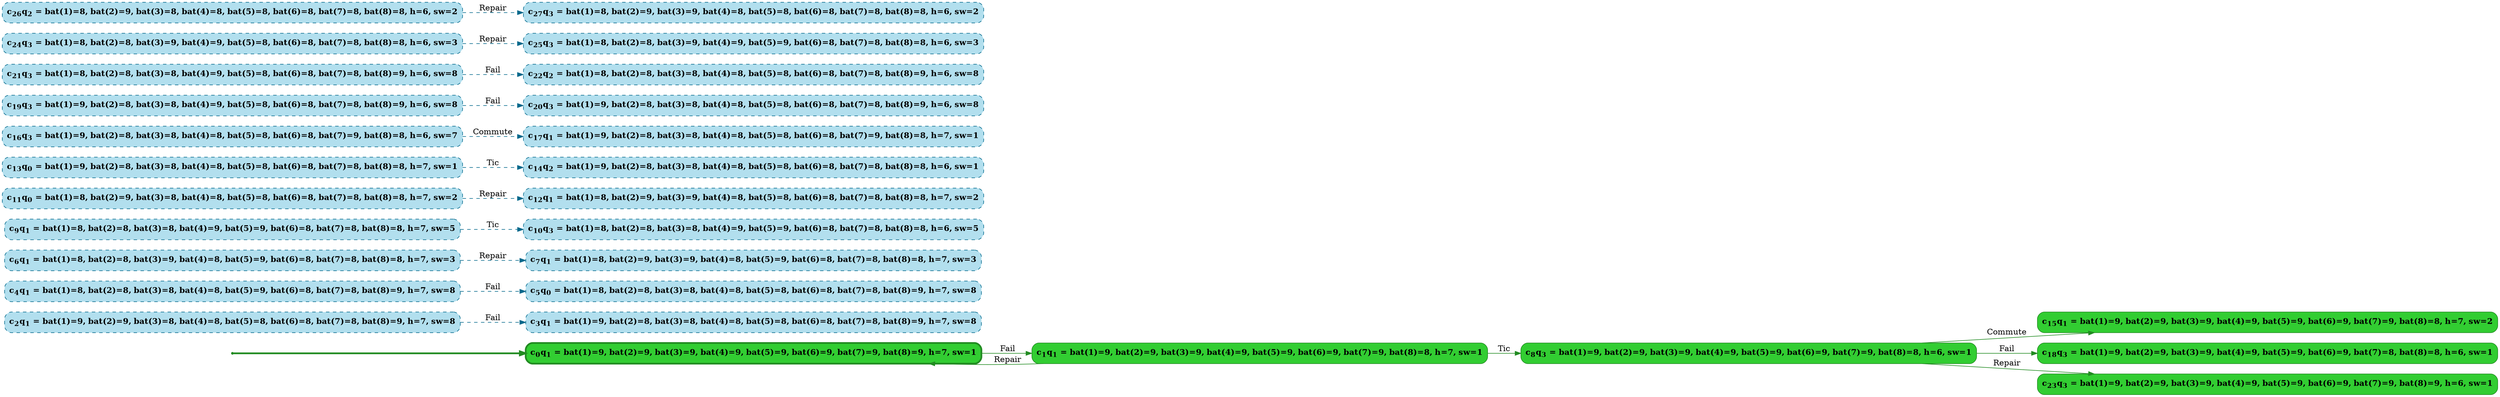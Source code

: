 digraph g {

	rankdir="LR"

	__invisible__[shape="point", color="forestgreen"]
	c0q1[label=<<b>c<sub>0</sub>q<sub>1</sub> = bat(1)=9, bat(2)=9, bat(3)=9, bat(4)=9, bat(5)=9, bat(6)=9, bat(7)=9, bat(8)=9, h=7, sw=1</b>>, shape="box", style="rounded, filled", fillcolor="limegreen", color="forestgreen", penwidth=3] // Initial
	c1q1[label=<<b>c<sub>1</sub>q<sub>1</sub> = bat(1)=9, bat(2)=9, bat(3)=9, bat(4)=9, bat(5)=9, bat(6)=9, bat(7)=9, bat(8)=8, h=7, sw=1</b>>, shape="box", style="rounded, filled", fillcolor="limegreen", color="forestgreen"]
	c8q3[label=<<b>c<sub>8</sub>q<sub>3</sub> = bat(1)=9, bat(2)=9, bat(3)=9, bat(4)=9, bat(5)=9, bat(6)=9, bat(7)=9, bat(8)=8, h=6, sw=1</b>>, shape="box", style="rounded, filled", fillcolor="limegreen", color="forestgreen"]
	c15q1[label=<<b>c<sub>15</sub>q<sub>1</sub> = bat(1)=9, bat(2)=9, bat(3)=9, bat(4)=9, bat(5)=9, bat(6)=9, bat(7)=9, bat(8)=8, h=7, sw=2</b>>, shape="box", style="rounded, filled", fillcolor="limegreen", color="forestgreen"]
	c18q3[label=<<b>c<sub>18</sub>q<sub>3</sub> = bat(1)=9, bat(2)=9, bat(3)=9, bat(4)=9, bat(5)=9, bat(6)=9, bat(7)=8, bat(8)=8, h=6, sw=1</b>>, shape="box", style="rounded, filled", fillcolor="limegreen", color="forestgreen"]
	c23q3[label=<<b>c<sub>23</sub>q<sub>3</sub> = bat(1)=9, bat(2)=9, bat(3)=9, bat(4)=9, bat(5)=9, bat(6)=9, bat(7)=9, bat(8)=9, h=6, sw=1</b>>, shape="box", style="rounded, filled", fillcolor="limegreen", color="forestgreen"]
	c2q1[label=<<b>c<sub>2</sub>q<sub>1</sub> = bat(1)=9, bat(2)=9, bat(3)=8, bat(4)=8, bat(5)=8, bat(6)=8, bat(7)=8, bat(8)=9, h=7, sw=8</b>>, shape="box", style="rounded, filled, dashed", fillcolor="lightblue2", color="deepskyblue4"]
	c3q1[label=<<b>c<sub>3</sub>q<sub>1</sub> = bat(1)=9, bat(2)=8, bat(3)=8, bat(4)=8, bat(5)=8, bat(6)=8, bat(7)=8, bat(8)=9, h=7, sw=8</b>>, shape="box", style="rounded, filled, dashed", fillcolor="lightblue2", color="deepskyblue4"]
	c4q1[label=<<b>c<sub>4</sub>q<sub>1</sub> = bat(1)=8, bat(2)=8, bat(3)=8, bat(4)=8, bat(5)=9, bat(6)=8, bat(7)=8, bat(8)=9, h=7, sw=8</b>>, shape="box", style="rounded, filled, dashed", fillcolor="lightblue2", color="deepskyblue4"]
	c5q0[label=<<b>c<sub>5</sub>q<sub>0</sub> = bat(1)=8, bat(2)=8, bat(3)=8, bat(4)=8, bat(5)=8, bat(6)=8, bat(7)=8, bat(8)=9, h=7, sw=8</b>>, shape="box", style="rounded, filled, dashed", fillcolor="lightblue2", color="deepskyblue4"]
	c6q1[label=<<b>c<sub>6</sub>q<sub>1</sub> = bat(1)=8, bat(2)=8, bat(3)=9, bat(4)=8, bat(5)=9, bat(6)=8, bat(7)=8, bat(8)=8, h=7, sw=3</b>>, shape="box", style="rounded, filled, dashed", fillcolor="lightblue2", color="deepskyblue4"]
	c7q1[label=<<b>c<sub>7</sub>q<sub>1</sub> = bat(1)=8, bat(2)=9, bat(3)=9, bat(4)=8, bat(5)=9, bat(6)=8, bat(7)=8, bat(8)=8, h=7, sw=3</b>>, shape="box", style="rounded, filled, dashed", fillcolor="lightblue2", color="deepskyblue4"]
	c9q1[label=<<b>c<sub>9</sub>q<sub>1</sub> = bat(1)=8, bat(2)=8, bat(3)=8, bat(4)=9, bat(5)=9, bat(6)=8, bat(7)=8, bat(8)=8, h=7, sw=5</b>>, shape="box", style="rounded, filled, dashed", fillcolor="lightblue2", color="deepskyblue4"]
	c10q3[label=<<b>c<sub>10</sub>q<sub>3</sub> = bat(1)=8, bat(2)=8, bat(3)=8, bat(4)=9, bat(5)=9, bat(6)=8, bat(7)=8, bat(8)=8, h=6, sw=5</b>>, shape="box", style="rounded, filled, dashed", fillcolor="lightblue2", color="deepskyblue4"]
	c11q0[label=<<b>c<sub>11</sub>q<sub>0</sub> = bat(1)=8, bat(2)=9, bat(3)=8, bat(4)=8, bat(5)=8, bat(6)=8, bat(7)=8, bat(8)=8, h=7, sw=2</b>>, shape="box", style="rounded, filled, dashed", fillcolor="lightblue2", color="deepskyblue4"]
	c12q1[label=<<b>c<sub>12</sub>q<sub>1</sub> = bat(1)=8, bat(2)=9, bat(3)=9, bat(4)=8, bat(5)=8, bat(6)=8, bat(7)=8, bat(8)=8, h=7, sw=2</b>>, shape="box", style="rounded, filled, dashed", fillcolor="lightblue2", color="deepskyblue4"]
	c13q0[label=<<b>c<sub>13</sub>q<sub>0</sub> = bat(1)=9, bat(2)=8, bat(3)=8, bat(4)=8, bat(5)=8, bat(6)=8, bat(7)=8, bat(8)=8, h=7, sw=1</b>>, shape="box", style="rounded, filled, dashed", fillcolor="lightblue2", color="deepskyblue4"]
	c14q2[label=<<b>c<sub>14</sub>q<sub>2</sub> = bat(1)=9, bat(2)=8, bat(3)=8, bat(4)=8, bat(5)=8, bat(6)=8, bat(7)=8, bat(8)=8, h=6, sw=1</b>>, shape="box", style="rounded, filled, dashed", fillcolor="lightblue2", color="deepskyblue4"]
	c16q3[label=<<b>c<sub>16</sub>q<sub>3</sub> = bat(1)=9, bat(2)=8, bat(3)=8, bat(4)=8, bat(5)=8, bat(6)=8, bat(7)=9, bat(8)=8, h=6, sw=7</b>>, shape="box", style="rounded, filled, dashed", fillcolor="lightblue2", color="deepskyblue4"]
	c17q1[label=<<b>c<sub>17</sub>q<sub>1</sub> = bat(1)=9, bat(2)=8, bat(3)=8, bat(4)=8, bat(5)=8, bat(6)=8, bat(7)=9, bat(8)=8, h=7, sw=1</b>>, shape="box", style="rounded, filled, dashed", fillcolor="lightblue2", color="deepskyblue4"]
	c19q3[label=<<b>c<sub>19</sub>q<sub>3</sub> = bat(1)=9, bat(2)=8, bat(3)=8, bat(4)=9, bat(5)=8, bat(6)=8, bat(7)=8, bat(8)=9, h=6, sw=8</b>>, shape="box", style="rounded, filled, dashed", fillcolor="lightblue2", color="deepskyblue4"]
	c20q3[label=<<b>c<sub>20</sub>q<sub>3</sub> = bat(1)=9, bat(2)=8, bat(3)=8, bat(4)=8, bat(5)=8, bat(6)=8, bat(7)=8, bat(8)=9, h=6, sw=8</b>>, shape="box", style="rounded, filled, dashed", fillcolor="lightblue2", color="deepskyblue4"]
	c21q3[label=<<b>c<sub>21</sub>q<sub>3</sub> = bat(1)=8, bat(2)=8, bat(3)=8, bat(4)=9, bat(5)=8, bat(6)=8, bat(7)=8, bat(8)=9, h=6, sw=8</b>>, shape="box", style="rounded, filled, dashed", fillcolor="lightblue2", color="deepskyblue4"]
	c22q2[label=<<b>c<sub>22</sub>q<sub>2</sub> = bat(1)=8, bat(2)=8, bat(3)=8, bat(4)=8, bat(5)=8, bat(6)=8, bat(7)=8, bat(8)=9, h=6, sw=8</b>>, shape="box", style="rounded, filled, dashed", fillcolor="lightblue2", color="deepskyblue4"]
	c24q3[label=<<b>c<sub>24</sub>q<sub>3</sub> = bat(1)=8, bat(2)=8, bat(3)=9, bat(4)=9, bat(5)=8, bat(6)=8, bat(7)=8, bat(8)=8, h=6, sw=3</b>>, shape="box", style="rounded, filled, dashed", fillcolor="lightblue2", color="deepskyblue4"]
	c25q3[label=<<b>c<sub>25</sub>q<sub>3</sub> = bat(1)=8, bat(2)=8, bat(3)=9, bat(4)=9, bat(5)=9, bat(6)=8, bat(7)=8, bat(8)=8, h=6, sw=3</b>>, shape="box", style="rounded, filled, dashed", fillcolor="lightblue2", color="deepskyblue4"]
	c26q2[label=<<b>c<sub>26</sub>q<sub>2</sub> = bat(1)=8, bat(2)=9, bat(3)=8, bat(4)=8, bat(5)=8, bat(6)=8, bat(7)=8, bat(8)=8, h=6, sw=2</b>>, shape="box", style="rounded, filled, dashed", fillcolor="lightblue2", color="deepskyblue4"]
	c27q3[label=<<b>c<sub>27</sub>q<sub>3</sub> = bat(1)=8, bat(2)=9, bat(3)=9, bat(4)=8, bat(5)=8, bat(6)=8, bat(7)=8, bat(8)=8, h=6, sw=2</b>>, shape="box", style="rounded, filled, dashed", fillcolor="lightblue2", color="deepskyblue4"]

	__invisible__ -> c0q1[penwidth=3, color="forestgreen"]
	c0q1 -> c1q1[label=<Fail>, color="forestgreen"]
	c1q1 -> c0q1[label=<Repair>, color="forestgreen"]
	c1q1 -> c8q3[label=<Tic>, color="forestgreen"]
	c8q3 -> c15q1[label=<Commute>, color="forestgreen"]
	c8q3 -> c18q3[label=<Fail>, color="forestgreen"]
	c8q3 -> c23q3[label=<Repair>, color="forestgreen"]
	c2q1 -> c3q1[label=<Fail>, color="deepskyblue4", style="dashed"]
	c4q1 -> c5q0[label=<Fail>, color="deepskyblue4", style="dashed"]
	c6q1 -> c7q1[label=<Repair>, color="deepskyblue4", style="dashed"]
	c9q1 -> c10q3[label=<Tic>, color="deepskyblue4", style="dashed"]
	c11q0 -> c12q1[label=<Repair>, color="deepskyblue4", style="dashed"]
	c13q0 -> c14q2[label=<Tic>, color="deepskyblue4", style="dashed"]
	c16q3 -> c17q1[label=<Commute>, color="deepskyblue4", style="dashed"]
	c19q3 -> c20q3[label=<Fail>, color="deepskyblue4", style="dashed"]
	c21q3 -> c22q2[label=<Fail>, color="deepskyblue4", style="dashed"]
	c24q3 -> c25q3[label=<Repair>, color="deepskyblue4", style="dashed"]
	c26q2 -> c27q3[label=<Repair>, color="deepskyblue4", style="dashed"]

}
